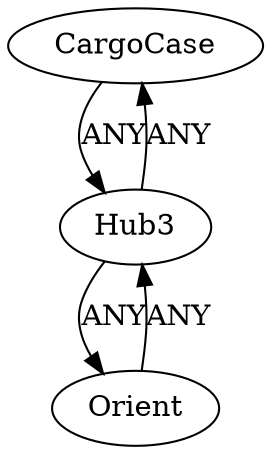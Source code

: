 /* Created by igraph 0.10.2 */
digraph {
  0 [
    instance=CargoCase_instance_1
    label=CargoCase
  ];
  1 [
    instance=Hub3_instance_4
    label=Hub3
  ];
  2 [
    instance=Orient
    label=Orient
  ];

  0 -> 1 [
    label=ANY
  ];
  1 -> 0 [
    label=ANY
  ];
  1 -> 2 [
    label=ANY
  ];
  2 -> 1 [
    label=ANY
  ];
}
